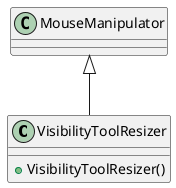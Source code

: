 @startuml
class VisibilityToolResizer {
    + VisibilityToolResizer()
}
MouseManipulator <|-- VisibilityToolResizer
@enduml
